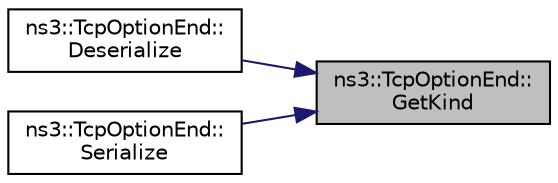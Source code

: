 digraph "ns3::TcpOptionEnd::GetKind"
{
 // LATEX_PDF_SIZE
  edge [fontname="Helvetica",fontsize="10",labelfontname="Helvetica",labelfontsize="10"];
  node [fontname="Helvetica",fontsize="10",shape=record];
  rankdir="RL";
  Node1 [label="ns3::TcpOptionEnd::\lGetKind",height=0.2,width=0.4,color="black", fillcolor="grey75", style="filled", fontcolor="black",tooltip="Get the ‘kind’ (as in RFC 793) of this option."];
  Node1 -> Node2 [dir="back",color="midnightblue",fontsize="10",style="solid",fontname="Helvetica"];
  Node2 [label="ns3::TcpOptionEnd::\lDeserialize",height=0.2,width=0.4,color="black", fillcolor="white", style="filled",URL="$classns3_1_1_tcp_option_end.html#aaddbf35e875a772e30b1889354199574",tooltip="Deserialize the Option from a buffer iterator."];
  Node1 -> Node3 [dir="back",color="midnightblue",fontsize="10",style="solid",fontname="Helvetica"];
  Node3 [label="ns3::TcpOptionEnd::\lSerialize",height=0.2,width=0.4,color="black", fillcolor="white", style="filled",URL="$classns3_1_1_tcp_option_end.html#a58fe404f6bd9a16b581484467aa741d6",tooltip="Serialize the Option to a buffer iterator."];
}

